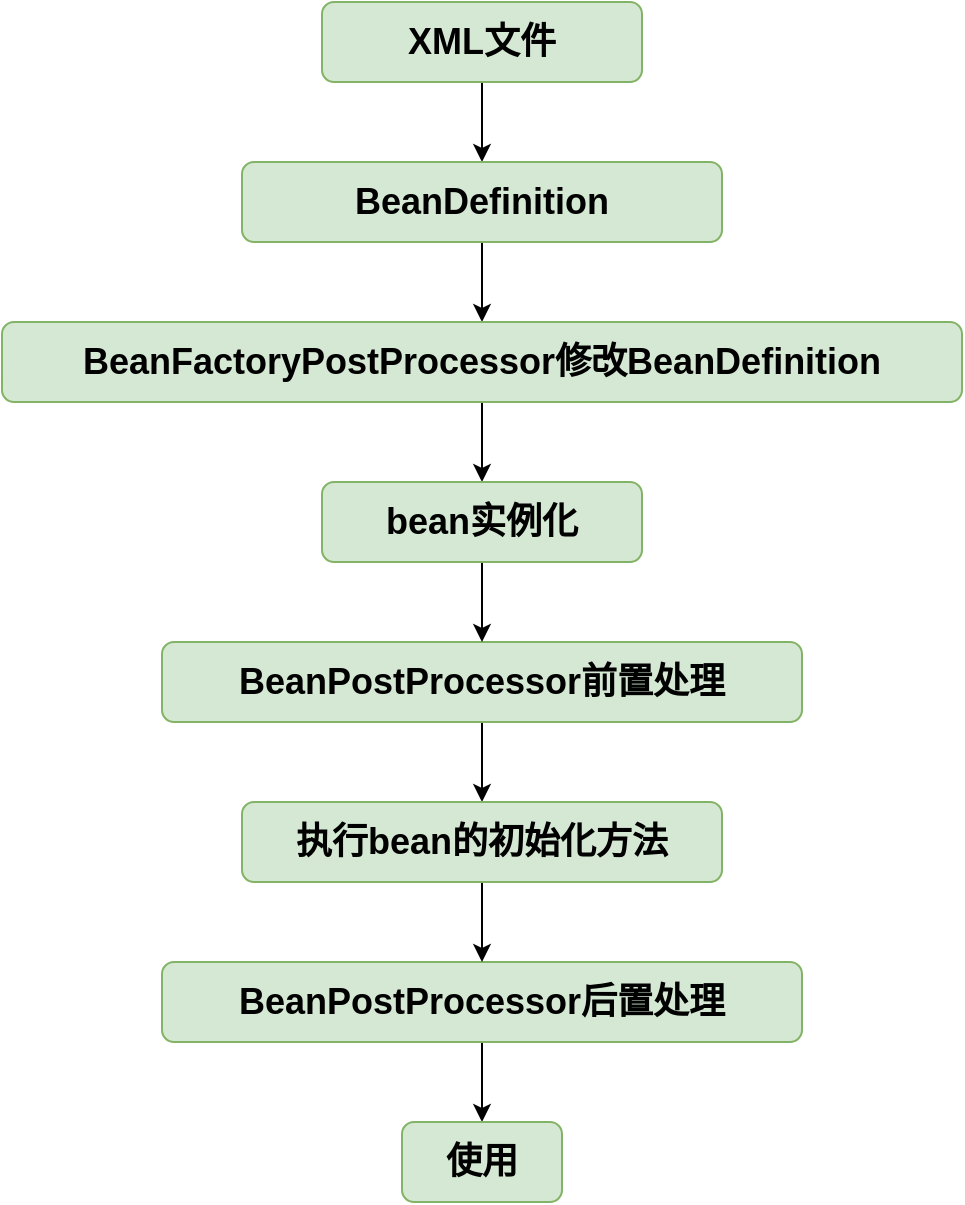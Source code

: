 <mxfile version="13.9.9" type="device"><diagram id="XCup01_M196d-NdNm2gF" name="第 1 页"><mxGraphModel dx="2062" dy="1182" grid="1" gridSize="10" guides="1" tooltips="1" connect="1" arrows="1" fold="1" page="1" pageScale="1" pageWidth="827" pageHeight="1169" math="0" shadow="0"><root><mxCell id="0"/><mxCell id="1" parent="0"/><mxCell id="z_zPgIQAVSieib9A5ZdU-8" style="edgeStyle=orthogonalEdgeStyle;rounded=0;orthogonalLoop=1;jettySize=auto;html=1;exitX=0.5;exitY=1;exitDx=0;exitDy=0;entryX=0.5;entryY=0;entryDx=0;entryDy=0;" parent="1" source="z_zPgIQAVSieib9A5ZdU-1" target="z_zPgIQAVSieib9A5ZdU-2" edge="1"><mxGeometry relative="1" as="geometry"/></mxCell><mxCell id="z_zPgIQAVSieib9A5ZdU-1" value="&lt;font style=&quot;font-size: 18px&quot;&gt;&lt;span&gt;XML文件&lt;/span&gt;&lt;/font&gt;" style="rounded=1;whiteSpace=wrap;html=1;strokeColor=#82b366;fillColor=#d5e8d4;fontStyle=1" parent="1" vertex="1"><mxGeometry x="280" y="120" width="160" height="40" as="geometry"/></mxCell><mxCell id="z_zPgIQAVSieib9A5ZdU-9" style="edgeStyle=orthogonalEdgeStyle;rounded=0;orthogonalLoop=1;jettySize=auto;html=1;exitX=0.5;exitY=1;exitDx=0;exitDy=0;entryX=0.5;entryY=0;entryDx=0;entryDy=0;" parent="1" source="z_zPgIQAVSieib9A5ZdU-2" target="z_zPgIQAVSieib9A5ZdU-3" edge="1"><mxGeometry relative="1" as="geometry"/></mxCell><mxCell id="z_zPgIQAVSieib9A5ZdU-2" value="&lt;font style=&quot;font-size: 18px&quot;&gt;BeanDefinition&lt;/font&gt;" style="rounded=1;whiteSpace=wrap;html=1;strokeColor=#82b366;fillColor=#d5e8d4;fontStyle=1" parent="1" vertex="1"><mxGeometry x="240" y="200" width="240" height="40" as="geometry"/></mxCell><mxCell id="z_zPgIQAVSieib9A5ZdU-10" style="edgeStyle=orthogonalEdgeStyle;rounded=0;orthogonalLoop=1;jettySize=auto;html=1;exitX=0.5;exitY=1;exitDx=0;exitDy=0;entryX=0.5;entryY=0;entryDx=0;entryDy=0;" parent="1" source="z_zPgIQAVSieib9A5ZdU-3" target="z_zPgIQAVSieib9A5ZdU-6" edge="1"><mxGeometry relative="1" as="geometry"/></mxCell><mxCell id="z_zPgIQAVSieib9A5ZdU-3" value="&lt;font style=&quot;font-size: 18px&quot;&gt;BeanFactoryPostProcessor修改BeanDefinition&lt;/font&gt;" style="rounded=1;whiteSpace=wrap;html=1;strokeColor=#82b366;fillColor=#d5e8d4;fontStyle=1" parent="1" vertex="1"><mxGeometry x="120" y="280" width="480" height="40" as="geometry"/></mxCell><mxCell id="z_zPgIQAVSieib9A5ZdU-12" style="edgeStyle=orthogonalEdgeStyle;rounded=0;orthogonalLoop=1;jettySize=auto;html=1;exitX=0.5;exitY=1;exitDx=0;exitDy=0;entryX=0.5;entryY=0;entryDx=0;entryDy=0;" parent="1" source="z_zPgIQAVSieib9A5ZdU-4" target="z_zPgIQAVSieib9A5ZdU-7" edge="1"><mxGeometry relative="1" as="geometry"/></mxCell><mxCell id="z_zPgIQAVSieib9A5ZdU-4" value="&lt;font style=&quot;font-size: 18px&quot;&gt;BeanPostProcessor前置处理&lt;/font&gt;" style="rounded=1;whiteSpace=wrap;html=1;strokeColor=#82b366;fillColor=#d5e8d4;fontStyle=1" parent="1" vertex="1"><mxGeometry x="200" y="440" width="320" height="40" as="geometry"/></mxCell><mxCell id="z_zPgIQAVSieib9A5ZdU-15" style="edgeStyle=orthogonalEdgeStyle;rounded=0;orthogonalLoop=1;jettySize=auto;html=1;exitX=0.5;exitY=1;exitDx=0;exitDy=0;entryX=0.5;entryY=0;entryDx=0;entryDy=0;" parent="1" source="z_zPgIQAVSieib9A5ZdU-5" target="z_zPgIQAVSieib9A5ZdU-14" edge="1"><mxGeometry relative="1" as="geometry"/></mxCell><mxCell id="z_zPgIQAVSieib9A5ZdU-5" value="&lt;font style=&quot;font-size: 18px&quot;&gt;BeanPostProcessor后置处理&lt;/font&gt;" style="rounded=1;whiteSpace=wrap;html=1;strokeColor=#82b366;fillColor=#d5e8d4;fontStyle=1" parent="1" vertex="1"><mxGeometry x="200" y="600" width="320" height="40" as="geometry"/></mxCell><mxCell id="z_zPgIQAVSieib9A5ZdU-11" style="edgeStyle=orthogonalEdgeStyle;rounded=0;orthogonalLoop=1;jettySize=auto;html=1;exitX=0.5;exitY=1;exitDx=0;exitDy=0;" parent="1" source="z_zPgIQAVSieib9A5ZdU-6" target="z_zPgIQAVSieib9A5ZdU-4" edge="1"><mxGeometry relative="1" as="geometry"/></mxCell><mxCell id="z_zPgIQAVSieib9A5ZdU-6" value="&lt;font style=&quot;font-size: 18px&quot;&gt;bean实例化&lt;/font&gt;" style="rounded=1;whiteSpace=wrap;html=1;strokeColor=#82b366;fillColor=#d5e8d4;fontStyle=1" parent="1" vertex="1"><mxGeometry x="280" y="360" width="160" height="40" as="geometry"/></mxCell><mxCell id="z_zPgIQAVSieib9A5ZdU-13" style="edgeStyle=orthogonalEdgeStyle;rounded=0;orthogonalLoop=1;jettySize=auto;html=1;exitX=0.5;exitY=1;exitDx=0;exitDy=0;entryX=0.5;entryY=0;entryDx=0;entryDy=0;" parent="1" source="z_zPgIQAVSieib9A5ZdU-7" target="z_zPgIQAVSieib9A5ZdU-5" edge="1"><mxGeometry relative="1" as="geometry"/></mxCell><mxCell id="z_zPgIQAVSieib9A5ZdU-7" value="&lt;font style=&quot;font-size: 18px&quot;&gt;执行bean的初始化方法&lt;/font&gt;" style="rounded=1;whiteSpace=wrap;html=1;strokeColor=#82b366;fillColor=#d5e8d4;fontStyle=1" parent="1" vertex="1"><mxGeometry x="240" y="520" width="240" height="40" as="geometry"/></mxCell><mxCell id="z_zPgIQAVSieib9A5ZdU-14" value="&lt;font style=&quot;font-size: 18px&quot;&gt;使用&lt;/font&gt;" style="rounded=1;whiteSpace=wrap;html=1;strokeColor=#82b366;fillColor=#d5e8d4;fontStyle=1" parent="1" vertex="1"><mxGeometry x="320" y="680" width="80" height="40" as="geometry"/></mxCell></root></mxGraphModel></diagram></mxfile>